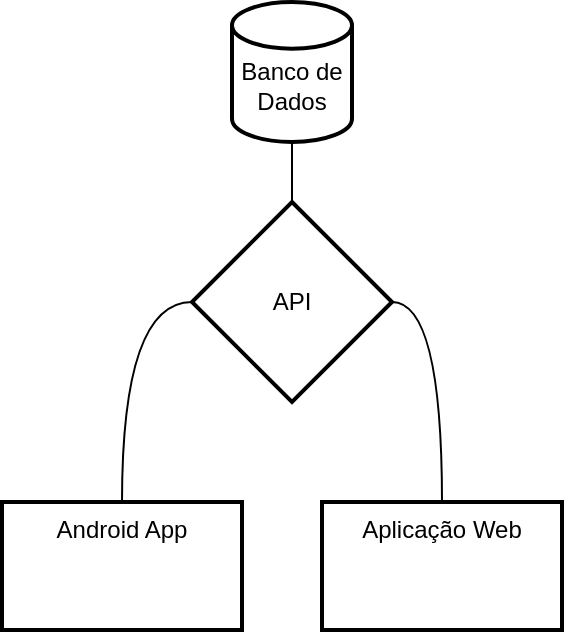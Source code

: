 <mxfile version="24.7.12">
  <diagram name="Page-1" id="qrr2l6VDNyL-s4iRh-uo">
    <mxGraphModel dx="819" dy="451" grid="1" gridSize="10" guides="1" tooltips="1" connect="1" arrows="1" fold="1" page="1" pageScale="1" pageWidth="827" pageHeight="1169" math="0" shadow="0">
      <root>
        <mxCell id="0" />
        <mxCell id="1" parent="0" />
        <mxCell id="2" value="Android App" style="whiteSpace=wrap;strokeWidth=2;verticalAlign=top;" parent="1" vertex="1">
          <mxGeometry x="40" y="260" width="120" height="64" as="geometry" />
        </mxCell>
        <mxCell id="7O6qCI_m92Df2wOPjM8a-16" value="&lt;div&gt;&lt;br&gt;&lt;/div&gt;&lt;div&gt;Banco de Dados&lt;/div&gt;" style="strokeWidth=2;html=1;shape=mxgraph.flowchart.database;whiteSpace=wrap;" vertex="1" parent="1">
          <mxGeometry x="155" y="10" width="60" height="70" as="geometry" />
        </mxCell>
        <mxCell id="7O6qCI_m92Df2wOPjM8a-21" value="API" style="strokeWidth=2;html=1;shape=mxgraph.flowchart.decision;whiteSpace=wrap;" vertex="1" parent="1">
          <mxGeometry x="135" y="110" width="100" height="100" as="geometry" />
        </mxCell>
        <mxCell id="7O6qCI_m92Df2wOPjM8a-25" style="edgeStyle=orthogonalEdgeStyle;rounded=0;orthogonalLoop=1;jettySize=auto;html=1;entryX=0;entryY=0.5;entryDx=0;entryDy=0;entryPerimeter=0;endArrow=none;endFill=0;curved=1;" edge="1" parent="1" source="2" target="7O6qCI_m92Df2wOPjM8a-21">
          <mxGeometry relative="1" as="geometry" />
        </mxCell>
        <mxCell id="7O6qCI_m92Df2wOPjM8a-26" value="Aplicação Web" style="whiteSpace=wrap;strokeWidth=2;verticalAlign=top;" vertex="1" parent="1">
          <mxGeometry x="200" y="260" width="120" height="64" as="geometry" />
        </mxCell>
        <mxCell id="7O6qCI_m92Df2wOPjM8a-27" style="edgeStyle=orthogonalEdgeStyle;rounded=0;orthogonalLoop=1;jettySize=auto;html=1;entryX=1;entryY=0.5;entryDx=0;entryDy=0;entryPerimeter=0;strokeColor=default;curved=1;endArrow=none;endFill=0;" edge="1" parent="1" source="7O6qCI_m92Df2wOPjM8a-26" target="7O6qCI_m92Df2wOPjM8a-21">
          <mxGeometry relative="1" as="geometry" />
        </mxCell>
        <mxCell id="7O6qCI_m92Df2wOPjM8a-28" style="edgeStyle=orthogonalEdgeStyle;rounded=0;orthogonalLoop=1;jettySize=auto;html=1;entryX=0.5;entryY=0;entryDx=0;entryDy=0;entryPerimeter=0;endArrow=none;endFill=0;" edge="1" parent="1" source="7O6qCI_m92Df2wOPjM8a-16" target="7O6qCI_m92Df2wOPjM8a-21">
          <mxGeometry relative="1" as="geometry" />
        </mxCell>
      </root>
    </mxGraphModel>
  </diagram>
</mxfile>
